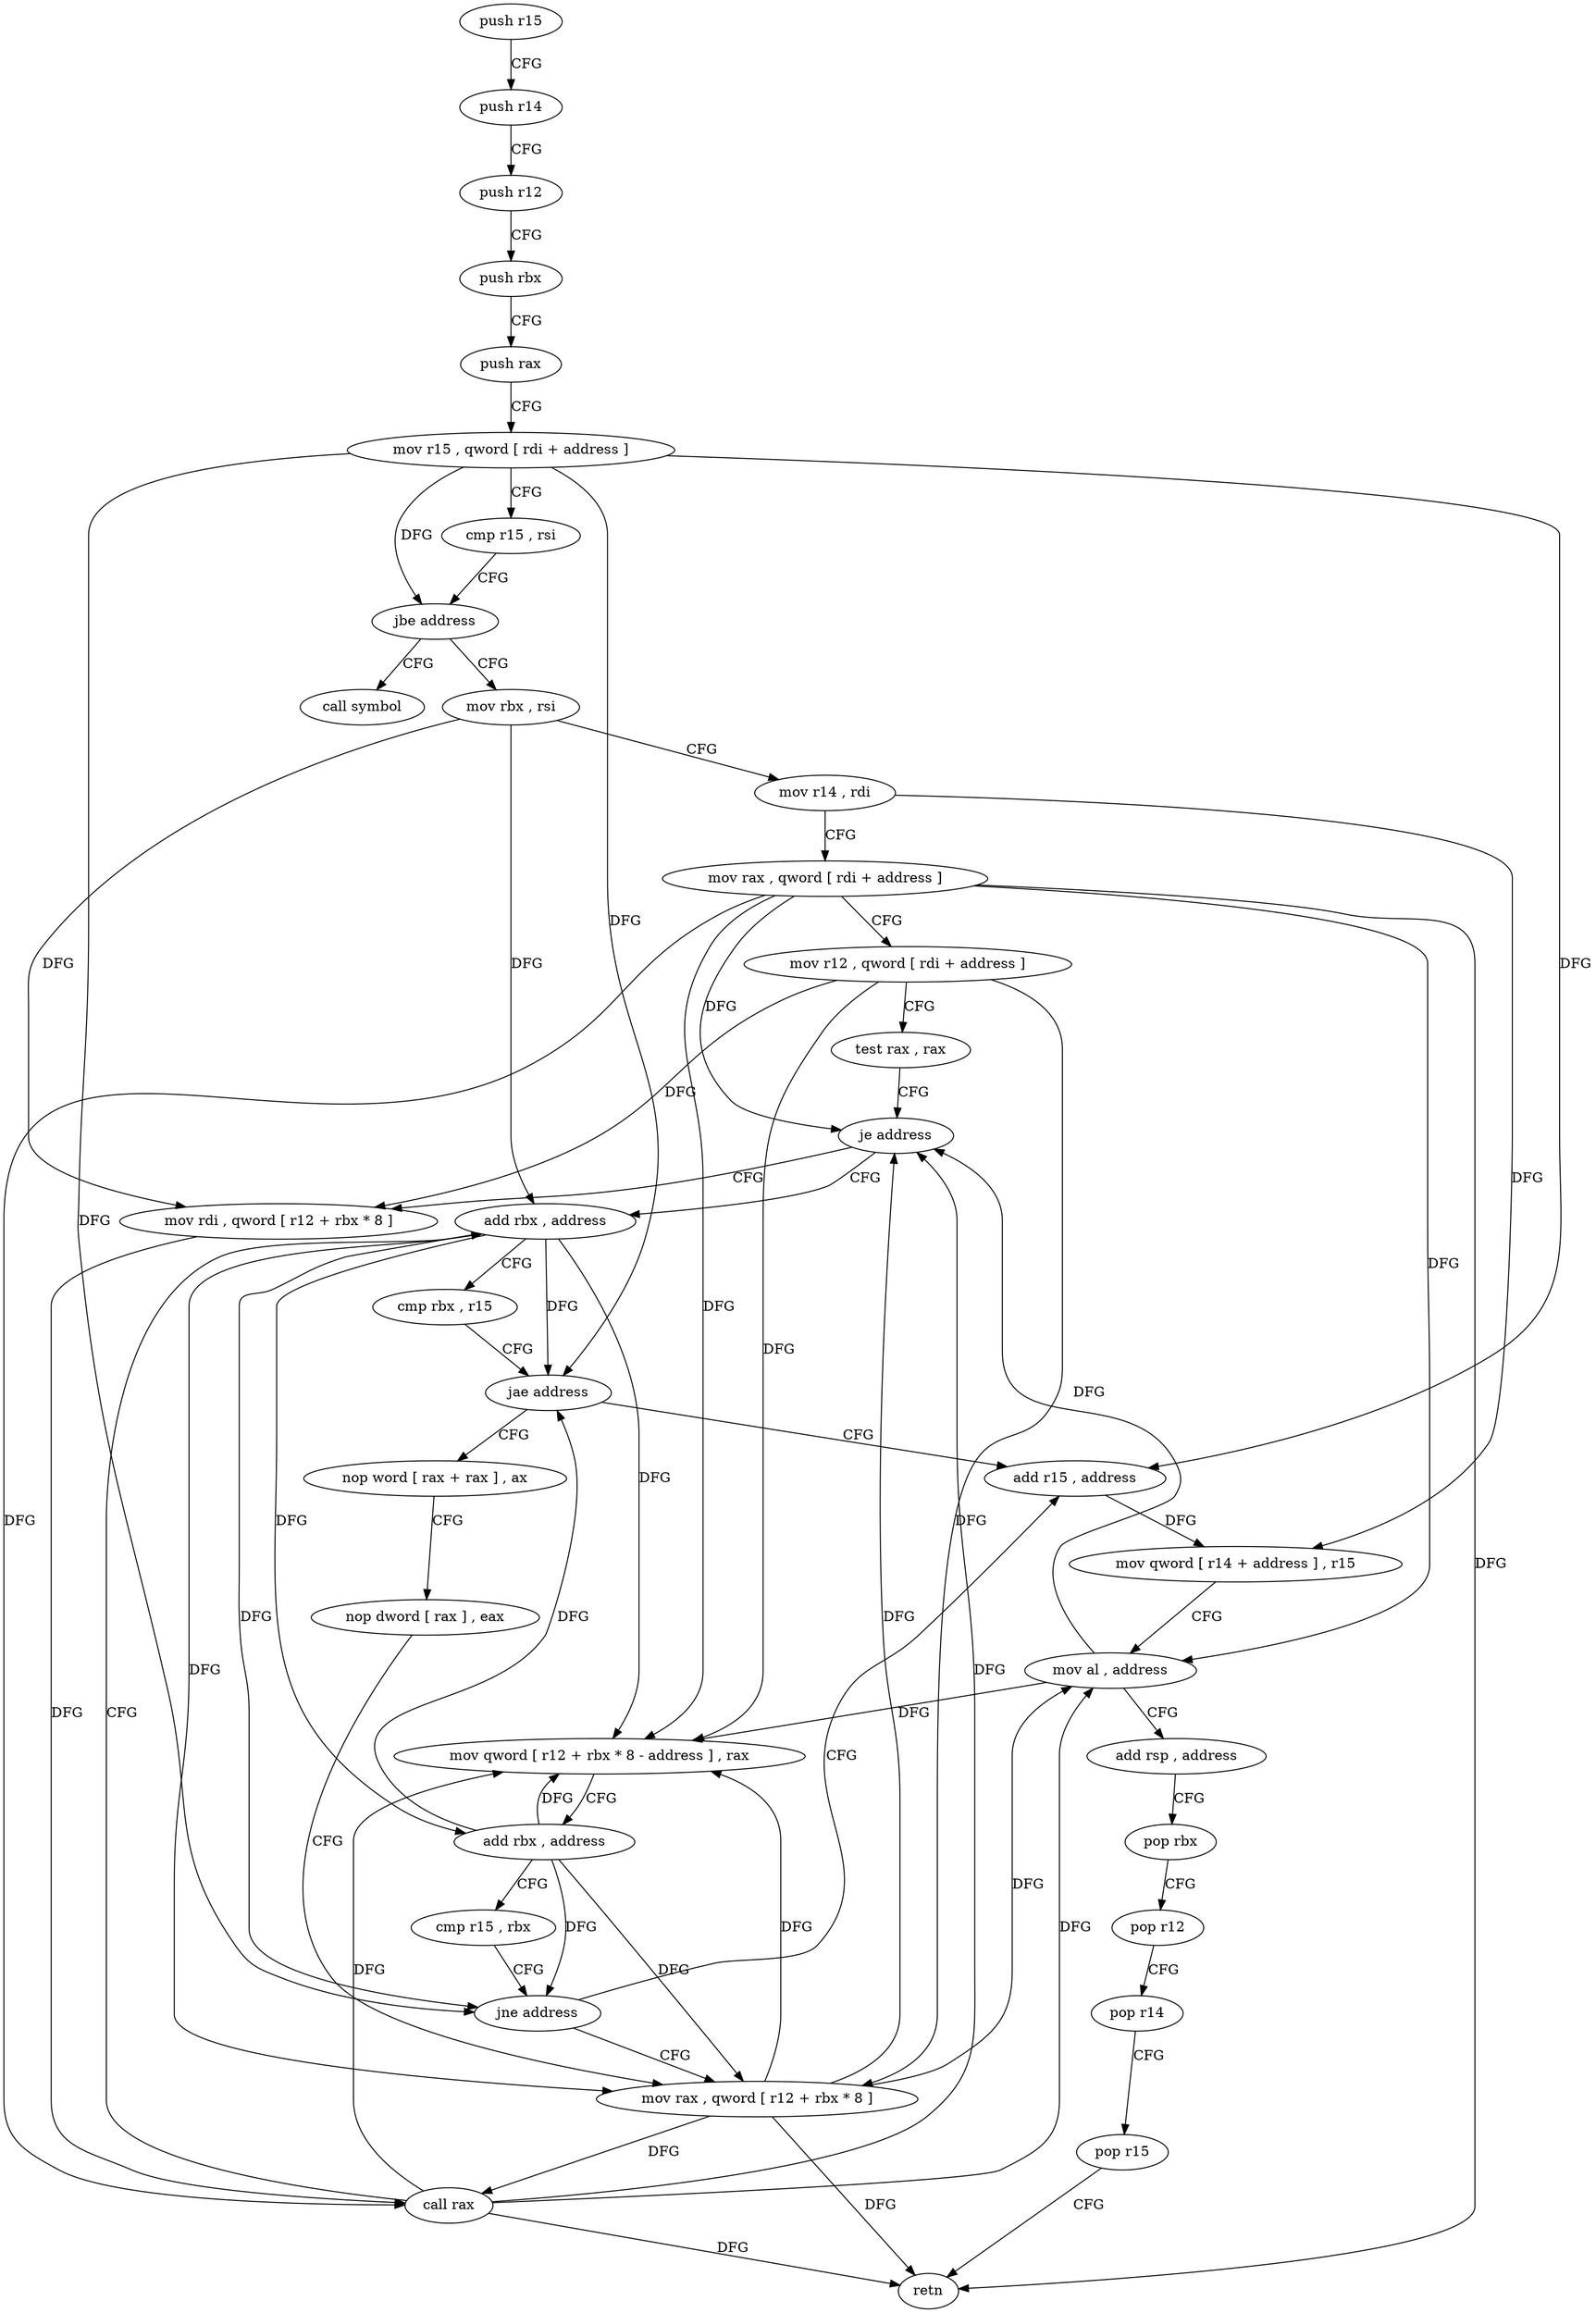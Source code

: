 digraph "func" {
"149712" [label = "push r15" ]
"149714" [label = "push r14" ]
"149716" [label = "push r12" ]
"149718" [label = "push rbx" ]
"149719" [label = "push rax" ]
"149720" [label = "mov r15 , qword [ rdi + address ]" ]
"149724" [label = "cmp r15 , rsi" ]
"149727" [label = "jbe address" ]
"149816" [label = "call symbol" ]
"149729" [label = "mov rbx , rsi" ]
"149732" [label = "mov r14 , rdi" ]
"149735" [label = "mov rax , qword [ rdi + address ]" ]
"149739" [label = "mov r12 , qword [ rdi + address ]" ]
"149743" [label = "test rax , rax" ]
"149746" [label = "je address" ]
"149754" [label = "add rbx , address" ]
"149748" [label = "mov rdi , qword [ r12 + rbx * 8 ]" ]
"149758" [label = "cmp rbx , r15" ]
"149761" [label = "jae address" ]
"149794" [label = "add r15 , address" ]
"149763" [label = "nop word [ rax + rax ] , ax" ]
"149752" [label = "call rax" ]
"149798" [label = "mov qword [ r14 + address ] , r15" ]
"149802" [label = "mov al , address" ]
"149804" [label = "add rsp , address" ]
"149808" [label = "pop rbx" ]
"149809" [label = "pop r12" ]
"149811" [label = "pop r14" ]
"149813" [label = "pop r15" ]
"149815" [label = "retn" ]
"149773" [label = "nop dword [ rax ] , eax" ]
"149776" [label = "mov rax , qword [ r12 + rbx * 8 ]" ]
"149780" [label = "mov qword [ r12 + rbx * 8 - address ] , rax" ]
"149785" [label = "add rbx , address" ]
"149789" [label = "cmp r15 , rbx" ]
"149792" [label = "jne address" ]
"149712" -> "149714" [ label = "CFG" ]
"149714" -> "149716" [ label = "CFG" ]
"149716" -> "149718" [ label = "CFG" ]
"149718" -> "149719" [ label = "CFG" ]
"149719" -> "149720" [ label = "CFG" ]
"149720" -> "149724" [ label = "CFG" ]
"149720" -> "149727" [ label = "DFG" ]
"149720" -> "149761" [ label = "DFG" ]
"149720" -> "149794" [ label = "DFG" ]
"149720" -> "149792" [ label = "DFG" ]
"149724" -> "149727" [ label = "CFG" ]
"149727" -> "149816" [ label = "CFG" ]
"149727" -> "149729" [ label = "CFG" ]
"149729" -> "149732" [ label = "CFG" ]
"149729" -> "149754" [ label = "DFG" ]
"149729" -> "149748" [ label = "DFG" ]
"149732" -> "149735" [ label = "CFG" ]
"149732" -> "149798" [ label = "DFG" ]
"149735" -> "149739" [ label = "CFG" ]
"149735" -> "149746" [ label = "DFG" ]
"149735" -> "149752" [ label = "DFG" ]
"149735" -> "149802" [ label = "DFG" ]
"149735" -> "149815" [ label = "DFG" ]
"149735" -> "149780" [ label = "DFG" ]
"149739" -> "149743" [ label = "CFG" ]
"149739" -> "149748" [ label = "DFG" ]
"149739" -> "149776" [ label = "DFG" ]
"149739" -> "149780" [ label = "DFG" ]
"149743" -> "149746" [ label = "CFG" ]
"149746" -> "149754" [ label = "CFG" ]
"149746" -> "149748" [ label = "CFG" ]
"149754" -> "149758" [ label = "CFG" ]
"149754" -> "149761" [ label = "DFG" ]
"149754" -> "149776" [ label = "DFG" ]
"149754" -> "149780" [ label = "DFG" ]
"149754" -> "149785" [ label = "DFG" ]
"149754" -> "149792" [ label = "DFG" ]
"149748" -> "149752" [ label = "DFG" ]
"149758" -> "149761" [ label = "CFG" ]
"149761" -> "149794" [ label = "CFG" ]
"149761" -> "149763" [ label = "CFG" ]
"149794" -> "149798" [ label = "DFG" ]
"149763" -> "149773" [ label = "CFG" ]
"149752" -> "149754" [ label = "CFG" ]
"149752" -> "149746" [ label = "DFG" ]
"149752" -> "149802" [ label = "DFG" ]
"149752" -> "149815" [ label = "DFG" ]
"149752" -> "149780" [ label = "DFG" ]
"149798" -> "149802" [ label = "CFG" ]
"149802" -> "149804" [ label = "CFG" ]
"149802" -> "149746" [ label = "DFG" ]
"149802" -> "149780" [ label = "DFG" ]
"149804" -> "149808" [ label = "CFG" ]
"149808" -> "149809" [ label = "CFG" ]
"149809" -> "149811" [ label = "CFG" ]
"149811" -> "149813" [ label = "CFG" ]
"149813" -> "149815" [ label = "CFG" ]
"149773" -> "149776" [ label = "CFG" ]
"149776" -> "149780" [ label = "DFG" ]
"149776" -> "149746" [ label = "DFG" ]
"149776" -> "149802" [ label = "DFG" ]
"149776" -> "149752" [ label = "DFG" ]
"149776" -> "149815" [ label = "DFG" ]
"149780" -> "149785" [ label = "CFG" ]
"149785" -> "149789" [ label = "CFG" ]
"149785" -> "149776" [ label = "DFG" ]
"149785" -> "149761" [ label = "DFG" ]
"149785" -> "149780" [ label = "DFG" ]
"149785" -> "149792" [ label = "DFG" ]
"149789" -> "149792" [ label = "CFG" ]
"149792" -> "149776" [ label = "CFG" ]
"149792" -> "149794" [ label = "CFG" ]
}
